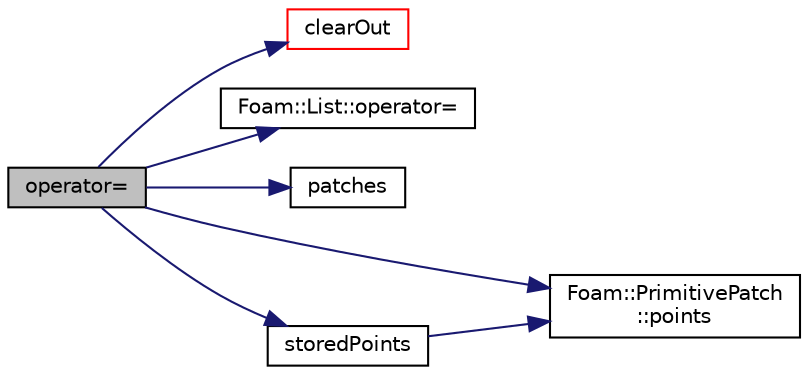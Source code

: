 digraph "operator="
{
  bgcolor="transparent";
  edge [fontname="Helvetica",fontsize="10",labelfontname="Helvetica",labelfontsize="10"];
  node [fontname="Helvetica",fontsize="10",shape=record];
  rankdir="LR";
  Node1212 [label="operator=",height=0.2,width=0.4,color="black", fillcolor="grey75", style="filled", fontcolor="black"];
  Node1212 -> Node1213 [color="midnightblue",fontsize="10",style="solid",fontname="Helvetica"];
  Node1213 [label="clearOut",height=0.2,width=0.4,color="red",URL="$a31961.html#af320697688df08f1438d37a86bcaf25d"];
  Node1212 -> Node1220 [color="midnightblue",fontsize="10",style="solid",fontname="Helvetica"];
  Node1220 [label="Foam::List::operator=",height=0.2,width=0.4,color="black",URL="$a26833.html#acee9055809b8048a6b1f04702120facd",tooltip="Assignment to UList operator. Takes linear time. "];
  Node1212 -> Node1221 [color="midnightblue",fontsize="10",style="solid",fontname="Helvetica"];
  Node1221 [label="patches",height=0.2,width=0.4,color="black",URL="$a31961.html#a81f967856b4a58b0c942fe0a0dcdf627"];
  Node1212 -> Node1222 [color="midnightblue",fontsize="10",style="solid",fontname="Helvetica"];
  Node1222 [label="Foam::PrimitivePatch\l::points",height=0.2,width=0.4,color="black",URL="$a28693.html#aa3c7d968f31c88780c663876f64ef6a6",tooltip="Return reference to global points. "];
  Node1212 -> Node1223 [color="midnightblue",fontsize="10",style="solid",fontname="Helvetica"];
  Node1223 [label="storedPoints",height=0.2,width=0.4,color="black",URL="$a31961.html#a42d63b7b3dcf589fbe1c4cd2bc8e3d9b",tooltip="Non-const access to global points. "];
  Node1223 -> Node1222 [color="midnightblue",fontsize="10",style="solid",fontname="Helvetica"];
}
